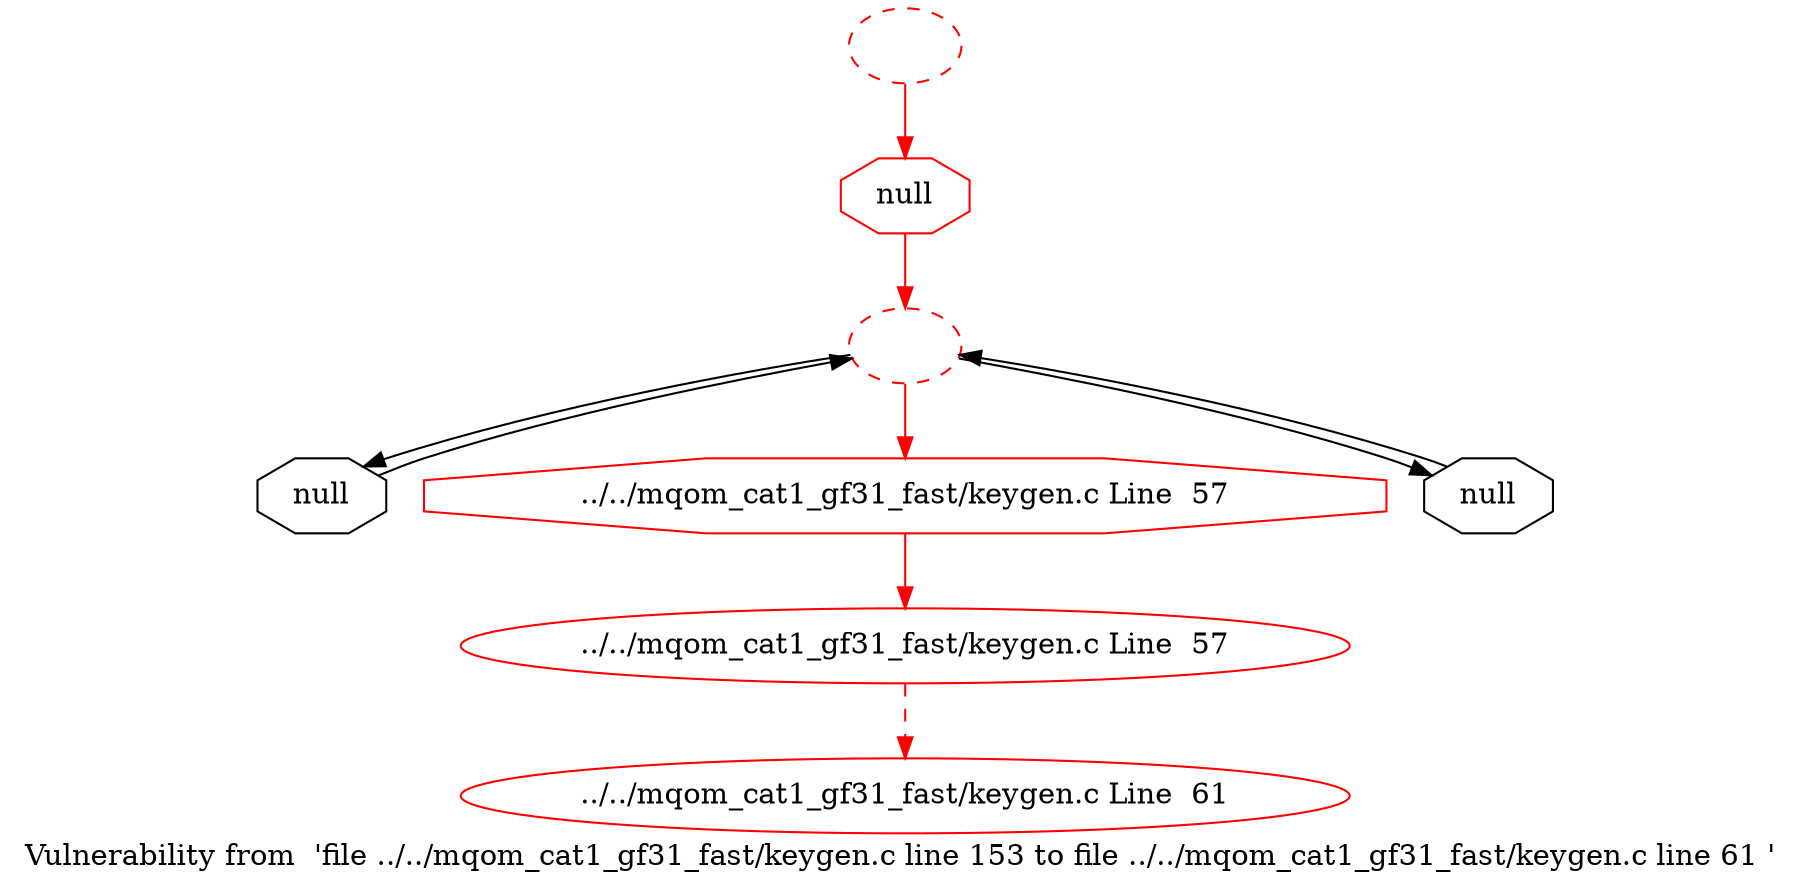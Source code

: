 digraph "Vulnerability from 'file ../../mqom_cat1_gf31_fast/keygen.c line 153 to file ../../mqom_cat1_gf31_fast/keygen.c line 61 '  "{
label="Vulnerability from  'file ../../mqom_cat1_gf31_fast/keygen.c line 153 to file ../../mqom_cat1_gf31_fast/keygen.c line 61 ' ";
node_563[shape=octagon,style=solid,label="null", color=red]
node_559[shape=ellipse,style=dashed,label="", color=red]
"node_563"->"node_559" [color=red]
node_562[shape=ellipse,style=dashed,label="", color=red]
"node_562"->"node_563" [color=red]
node_561[shape=octagon,style=solid,label="null"]
"node_561"->"node_559"
node_560[shape=ellipse,style=solid,label="../../mqom_cat1_gf31_fast/keygen.c Line  61", color=red]
"node_559"->"node_561"
node_558[shape=octagon,style=solid,label="../../mqom_cat1_gf31_fast/keygen.c Line  57", color=red]
"node_559"->"node_558" [color=red]
node_564[shape=octagon,style=solid,label="null"]
"node_559"->"node_564"
node_557[shape=ellipse,style=solid,label="../../mqom_cat1_gf31_fast/keygen.c Line  57", color=red]
"node_558"->"node_557" [color=red]
"node_557"->"node_560" [color=red, style=dashed]
"node_564"->"node_559"
}

